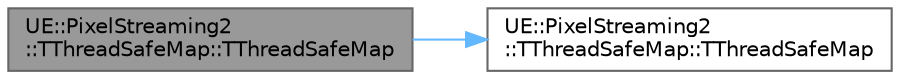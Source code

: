 digraph "UE::PixelStreaming2::TThreadSafeMap::TThreadSafeMap"
{
 // INTERACTIVE_SVG=YES
 // LATEX_PDF_SIZE
  bgcolor="transparent";
  edge [fontname=Helvetica,fontsize=10,labelfontname=Helvetica,labelfontsize=10];
  node [fontname=Helvetica,fontsize=10,shape=box,height=0.2,width=0.4];
  rankdir="LR";
  Node1 [id="Node000001",label="UE::PixelStreaming2\l::TThreadSafeMap::TThreadSafeMap",height=0.2,width=0.4,color="gray40", fillcolor="grey60", style="filled", fontcolor="black",tooltip=" "];
  Node1 -> Node2 [id="edge1_Node000001_Node000002",color="steelblue1",style="solid",tooltip=" "];
  Node2 [id="Node000002",label="UE::PixelStreaming2\l::TThreadSafeMap::TThreadSafeMap",height=0.2,width=0.4,color="grey40", fillcolor="white", style="filled",URL="$d3/d49/classUE_1_1PixelStreaming2_1_1TThreadSafeMap.html#a08fc47cda23256b852ab2544110ce0e7",tooltip=" "];
}
